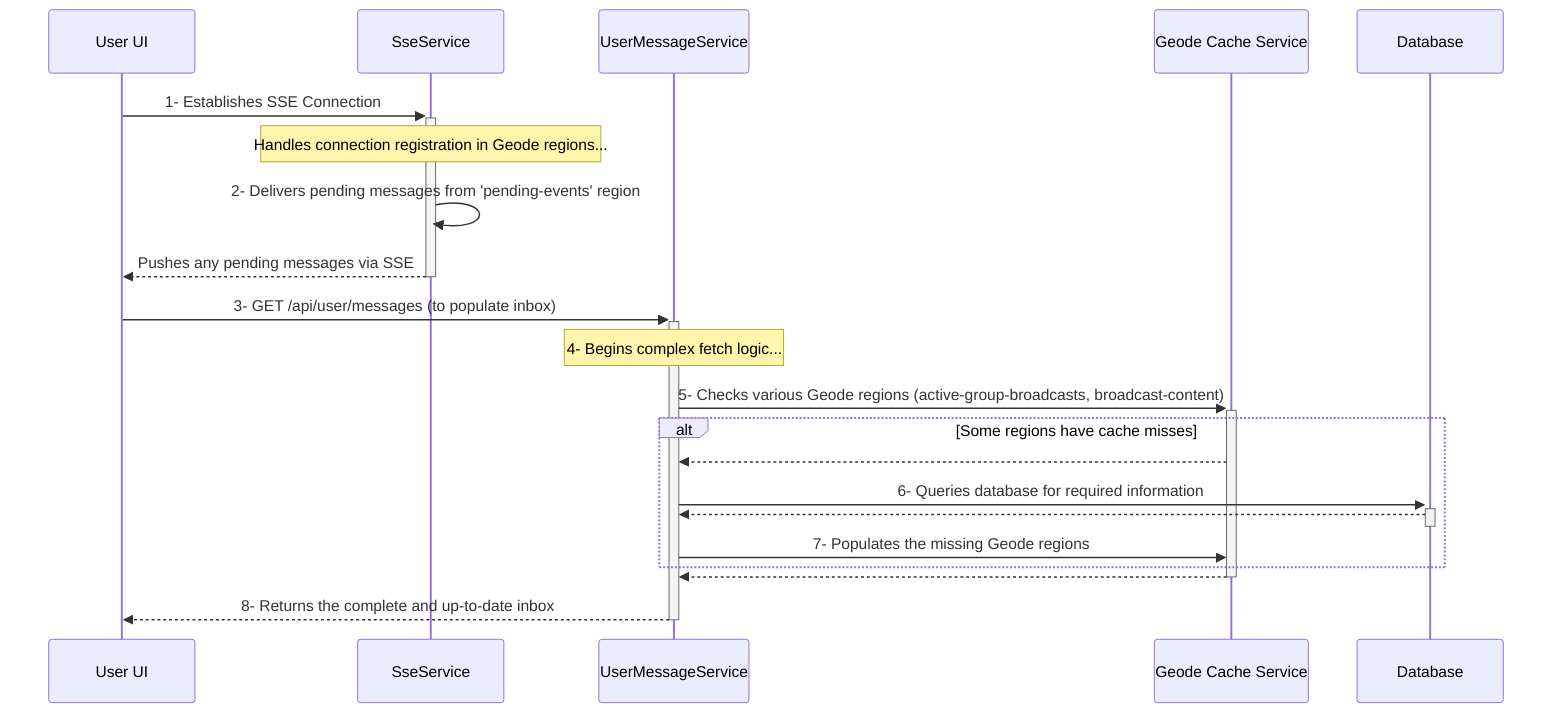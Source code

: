 sequenceDiagram
    participant UserUI as User UI
    participant SseSvc as SseService
    participant UserMsgSvc as UserMessageService
    participant GeodeCache as Geode Cache Service
    participant DB as Database

    UserUI->>+SseSvc: 1- Establishes SSE Connection
    Note over SseSvc: Handles connection registration in Geode regions...
    SseSvc->>SseSvc: 2- Delivers pending messages from 'pending-events' region
    SseSvc-->>-UserUI: Pushes any pending messages via SSE
    
    UserUI->>+UserMsgSvc: 3- GET /api/user/messages (to populate inbox)
    Note over UserMsgSvc: 4- Begins complex fetch logic... 
    UserMsgSvc->>+GeodeCache: 5- Checks various Geode regions (active-group-broadcasts, broadcast-content)
    alt Some regions have cache misses
        GeodeCache-->>UserMsgSvc: 
        UserMsgSvc->>+DB: 6- Queries database for required information
        DB-->>-UserMsgSvc: 
        UserMsgSvc->>GeodeCache: 7- Populates the missing Geode regions
    end
    GeodeCache-->>-UserMsgSvc: 
    UserMsgSvc-->>-UserUI: 8- Returns the complete and up-to-date inbox